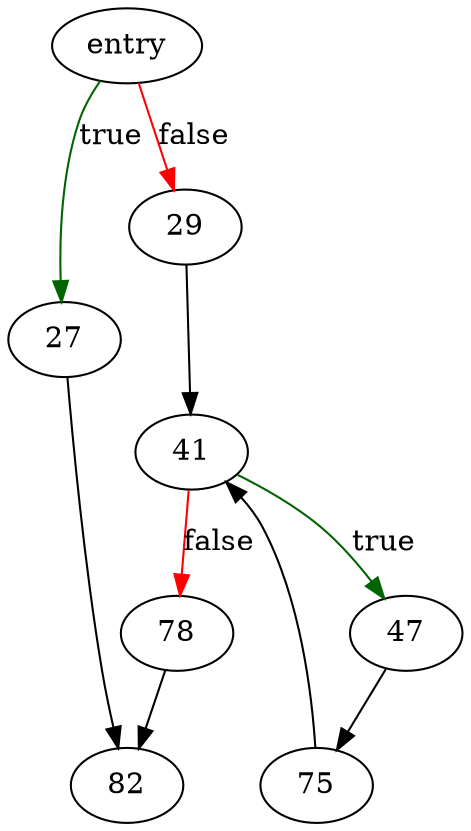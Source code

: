 digraph "statGet" {
	// Node definitions.
	3 [label=entry];
	27;
	29;
	41;
	47;
	75;
	78;
	82;

	// Edge definitions.
	3 -> 27 [
		color=darkgreen
		label=true
	];
	3 -> 29 [
		color=red
		label=false
	];
	27 -> 82;
	29 -> 41;
	41 -> 47 [
		color=darkgreen
		label=true
	];
	41 -> 78 [
		color=red
		label=false
	];
	47 -> 75;
	75 -> 41;
	78 -> 82;
}